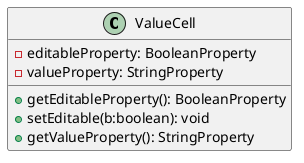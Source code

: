 @startuml

    class ValueCell {
        -editableProperty: BooleanProperty
        -valueProperty: StringProperty
        +getEditableProperty(): BooleanProperty
        +setEditable(b:boolean): void
        +getValueProperty(): StringProperty
    }

@enduml

